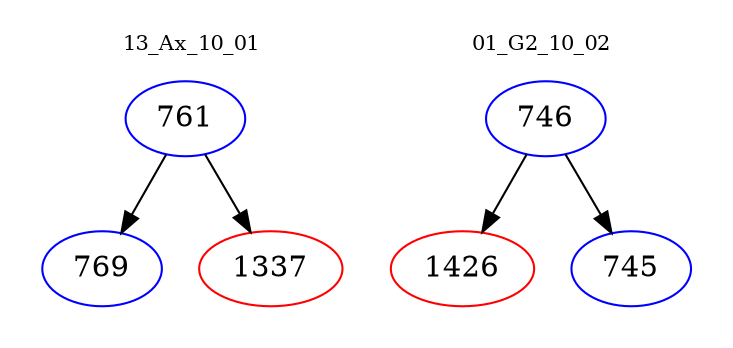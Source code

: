 digraph{
subgraph cluster_0 {
color = white
label = "13_Ax_10_01";
fontsize=10;
T0_761 [label="761", color="blue"]
T0_761 -> T0_769 [color="black"]
T0_769 [label="769", color="blue"]
T0_761 -> T0_1337 [color="black"]
T0_1337 [label="1337", color="red"]
}
subgraph cluster_1 {
color = white
label = "01_G2_10_02";
fontsize=10;
T1_746 [label="746", color="blue"]
T1_746 -> T1_1426 [color="black"]
T1_1426 [label="1426", color="red"]
T1_746 -> T1_745 [color="black"]
T1_745 [label="745", color="blue"]
}
}
